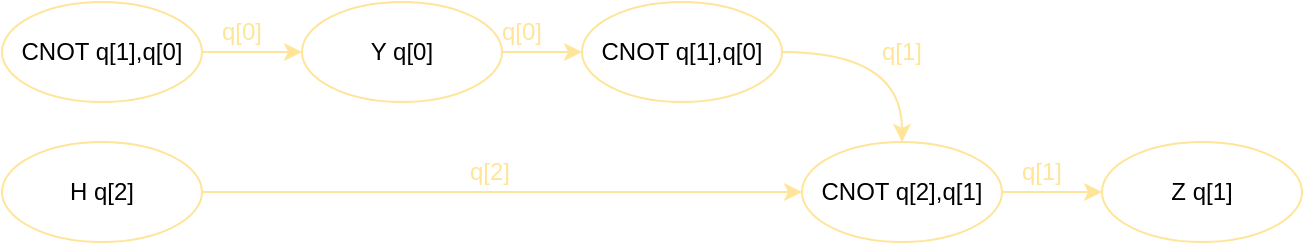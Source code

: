 <mxfile version="21.3.3" type="github">
  <diagram name="第 1 页" id="-7MG3ne_HRRirumGcXNG">
    <mxGraphModel dx="795" dy="517" grid="1" gridSize="10" guides="1" tooltips="1" connect="1" arrows="1" fold="1" page="1" pageScale="1" pageWidth="827" pageHeight="1169" math="0" shadow="0">
      <root>
        <mxCell id="0" />
        <mxCell id="1" parent="0" />
        <mxCell id="66iXJv4rXnESI1muUsAo-7" style="edgeStyle=orthogonalEdgeStyle;rounded=0;orthogonalLoop=1;jettySize=auto;html=1;exitX=1;exitY=0.5;exitDx=0;exitDy=0;entryX=0;entryY=0.5;entryDx=0;entryDy=0;fontColor=none;labelBackgroundColor=none;noLabel=1;strokeColor=#FFE599;" edge="1" parent="1" source="66iXJv4rXnESI1muUsAo-1" target="66iXJv4rXnESI1muUsAo-4">
          <mxGeometry relative="1" as="geometry" />
        </mxCell>
        <mxCell id="66iXJv4rXnESI1muUsAo-1" value="CNOT q[1],q[0]" style="ellipse;whiteSpace=wrap;html=1;strokeColor=#FFE599;" vertex="1" parent="1">
          <mxGeometry x="170" y="260" width="100" height="50" as="geometry" />
        </mxCell>
        <mxCell id="66iXJv4rXnESI1muUsAo-12" style="edgeStyle=orthogonalEdgeStyle;orthogonalLoop=1;jettySize=auto;html=1;exitX=1;exitY=0.5;exitDx=0;exitDy=0;curved=1;strokeColor=#FFE599;" edge="1" parent="1" source="66iXJv4rXnESI1muUsAo-2" target="66iXJv4rXnESI1muUsAo-3">
          <mxGeometry relative="1" as="geometry" />
        </mxCell>
        <mxCell id="66iXJv4rXnESI1muUsAo-2" value="CNOT q[1],q[0]" style="ellipse;whiteSpace=wrap;html=1;strokeColor=#FFE599;" vertex="1" parent="1">
          <mxGeometry x="460" y="260" width="100" height="50" as="geometry" />
        </mxCell>
        <mxCell id="66iXJv4rXnESI1muUsAo-13" style="edgeStyle=orthogonalEdgeStyle;rounded=0;orthogonalLoop=1;jettySize=auto;html=1;exitX=1;exitY=0.5;exitDx=0;exitDy=0;entryX=0;entryY=0.5;entryDx=0;entryDy=0;strokeColor=#FFE599;" edge="1" parent="1" source="66iXJv4rXnESI1muUsAo-3" target="66iXJv4rXnESI1muUsAo-6">
          <mxGeometry relative="1" as="geometry" />
        </mxCell>
        <mxCell id="66iXJv4rXnESI1muUsAo-3" value="CNOT q[2],q[1]" style="ellipse;whiteSpace=wrap;html=1;strokeColor=#FFE599;" vertex="1" parent="1">
          <mxGeometry x="570" y="330" width="100" height="50" as="geometry" />
        </mxCell>
        <mxCell id="66iXJv4rXnESI1muUsAo-8" style="edgeStyle=orthogonalEdgeStyle;rounded=0;orthogonalLoop=1;jettySize=auto;html=1;exitX=1;exitY=0.5;exitDx=0;exitDy=0;entryX=0;entryY=0.5;entryDx=0;entryDy=0;strokeColor=#FFE599;" edge="1" parent="1" source="66iXJv4rXnESI1muUsAo-4" target="66iXJv4rXnESI1muUsAo-2">
          <mxGeometry relative="1" as="geometry" />
        </mxCell>
        <mxCell id="66iXJv4rXnESI1muUsAo-4" value="Y q[0]" style="ellipse;whiteSpace=wrap;html=1;strokeColor=#FFE599;" vertex="1" parent="1">
          <mxGeometry x="320" y="260" width="100" height="50" as="geometry" />
        </mxCell>
        <mxCell id="66iXJv4rXnESI1muUsAo-9" style="edgeStyle=orthogonalEdgeStyle;rounded=0;orthogonalLoop=1;jettySize=auto;html=1;exitX=1;exitY=0.5;exitDx=0;exitDy=0;entryX=0;entryY=0.5;entryDx=0;entryDy=0;strokeColor=#FFE599;" edge="1" parent="1" source="66iXJv4rXnESI1muUsAo-5" target="66iXJv4rXnESI1muUsAo-3">
          <mxGeometry relative="1" as="geometry" />
        </mxCell>
        <mxCell id="66iXJv4rXnESI1muUsAo-5" value="H q[2]" style="ellipse;whiteSpace=wrap;html=1;strokeColor=#FFE599;" vertex="1" parent="1">
          <mxGeometry x="170" y="330" width="100" height="50" as="geometry" />
        </mxCell>
        <mxCell id="66iXJv4rXnESI1muUsAo-6" value="Z q[1]" style="ellipse;whiteSpace=wrap;html=1;strokeColor=#FFE599;" vertex="1" parent="1">
          <mxGeometry x="720" y="330" width="100" height="50" as="geometry" />
        </mxCell>
        <mxCell id="66iXJv4rXnESI1muUsAo-14" value="q[0]" style="text;html=1;strokeColor=none;fillColor=none;align=center;verticalAlign=middle;whiteSpace=wrap;rounded=0;fontColor=#FFE599;" vertex="1" parent="1">
          <mxGeometry x="260" y="260" width="60" height="30" as="geometry" />
        </mxCell>
        <mxCell id="66iXJv4rXnESI1muUsAo-15" value="q[0]" style="text;html=1;strokeColor=none;fillColor=none;align=center;verticalAlign=middle;whiteSpace=wrap;rounded=0;fontColor=#FFE599;" vertex="1" parent="1">
          <mxGeometry x="400" y="260" width="60" height="30" as="geometry" />
        </mxCell>
        <mxCell id="66iXJv4rXnESI1muUsAo-16" value="q[1]" style="text;html=1;strokeColor=none;fillColor=none;align=center;verticalAlign=middle;whiteSpace=wrap;rounded=0;fontColor=#FFE599;" vertex="1" parent="1">
          <mxGeometry x="590" y="270" width="60" height="30" as="geometry" />
        </mxCell>
        <mxCell id="66iXJv4rXnESI1muUsAo-20" value="q[1]" style="text;html=1;strokeColor=none;fillColor=none;align=center;verticalAlign=middle;whiteSpace=wrap;rounded=0;fontColor=#FFE599;" vertex="1" parent="1">
          <mxGeometry x="660" y="330" width="60" height="30" as="geometry" />
        </mxCell>
        <mxCell id="66iXJv4rXnESI1muUsAo-19" value="q[2]" style="text;html=1;strokeColor=none;fillColor=none;align=center;verticalAlign=middle;whiteSpace=wrap;rounded=0;fontColor=#FFE599;" vertex="1" parent="1">
          <mxGeometry x="384" y="330" width="60" height="30" as="geometry" />
        </mxCell>
      </root>
    </mxGraphModel>
  </diagram>
</mxfile>
